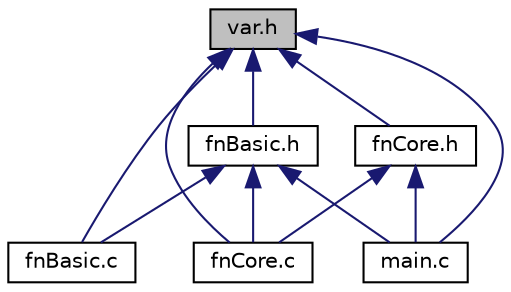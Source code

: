 digraph "var.h"
{
 // LATEX_PDF_SIZE
  edge [fontname="Helvetica",fontsize="10",labelfontname="Helvetica",labelfontsize="10"];
  node [fontname="Helvetica",fontsize="10",shape=record];
  Node1 [label="var.h",height=0.2,width=0.4,color="black", fillcolor="grey75", style="filled", fontcolor="black",tooltip="A file with the variables and classes."];
  Node1 -> Node2 [dir="back",color="midnightblue",fontsize="10",style="solid",fontname="Helvetica"];
  Node2 [label="fnBasic.c",height=0.2,width=0.4,color="black", fillcolor="white", style="filled",URL="$fnBasic_8c.html",tooltip="A file with the basic functions."];
  Node1 -> Node3 [dir="back",color="midnightblue",fontsize="10",style="solid",fontname="Helvetica"];
  Node3 [label="fnBasic.h",height=0.2,width=0.4,color="black", fillcolor="white", style="filled",URL="$fnBasic_8h_source.html",tooltip=" "];
  Node3 -> Node2 [dir="back",color="midnightblue",fontsize="10",style="solid",fontname="Helvetica"];
  Node3 -> Node4 [dir="back",color="midnightblue",fontsize="10",style="solid",fontname="Helvetica"];
  Node4 [label="fnCore.c",height=0.2,width=0.4,color="black", fillcolor="white", style="filled",URL="$fnCore_8c.html",tooltip="A file with all Core functions."];
  Node3 -> Node5 [dir="back",color="midnightblue",fontsize="10",style="solid",fontname="Helvetica"];
  Node5 [label="main.c",height=0.2,width=0.4,color="black", fillcolor="white", style="filled",URL="$main_8c.html",tooltip="Main file."];
  Node1 -> Node4 [dir="back",color="midnightblue",fontsize="10",style="solid",fontname="Helvetica"];
  Node1 -> Node6 [dir="back",color="midnightblue",fontsize="10",style="solid",fontname="Helvetica"];
  Node6 [label="fnCore.h",height=0.2,width=0.4,color="black", fillcolor="white", style="filled",URL="$fnCore_8h_source.html",tooltip=" "];
  Node6 -> Node4 [dir="back",color="midnightblue",fontsize="10",style="solid",fontname="Helvetica"];
  Node6 -> Node5 [dir="back",color="midnightblue",fontsize="10",style="solid",fontname="Helvetica"];
  Node1 -> Node5 [dir="back",color="midnightblue",fontsize="10",style="solid",fontname="Helvetica"];
}
